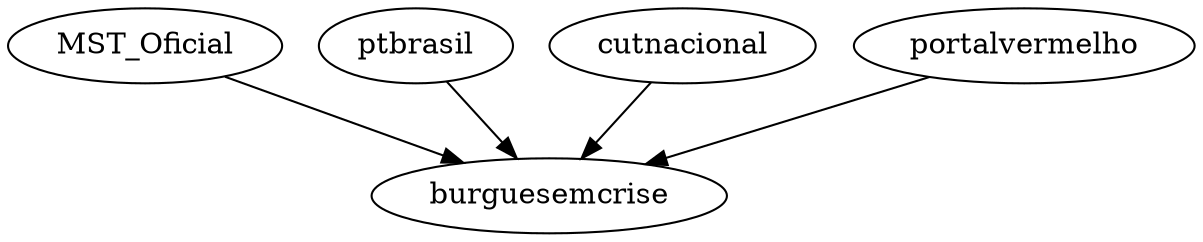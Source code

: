 strict digraph {
"MST_Oficial" -> "burguesemcrise"
"ptbrasil" -> "burguesemcrise"
"cutnacional" -> "burguesemcrise"
"portalvermelho" -> "burguesemcrise"
}